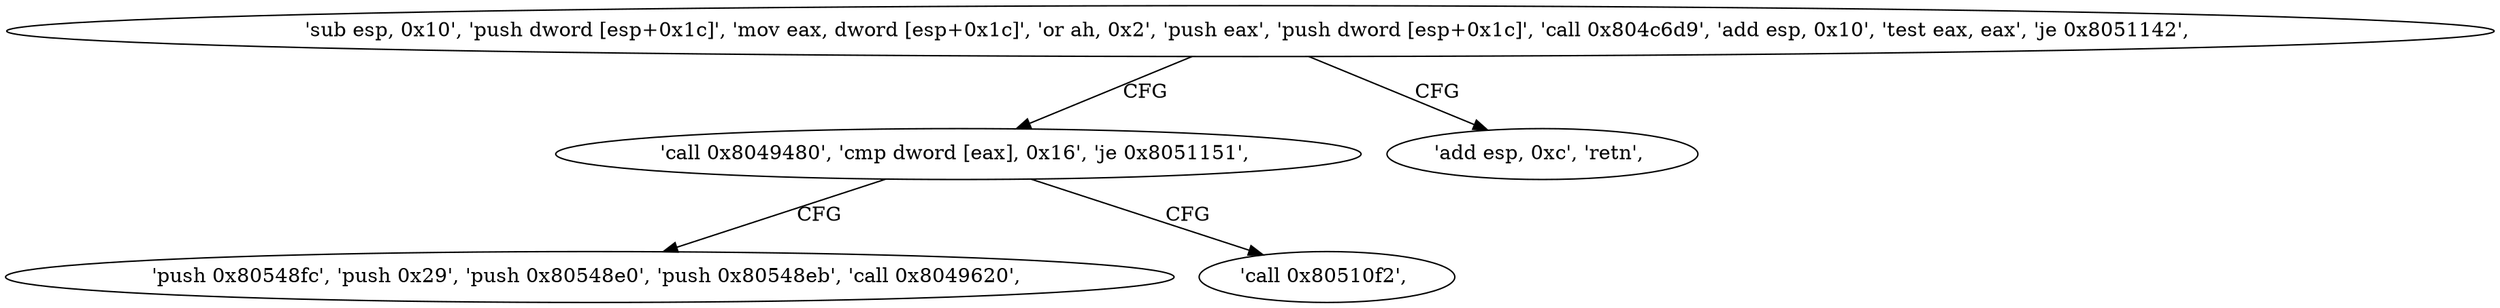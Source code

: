 digraph "func" {
"134549791" [label = "'sub esp, 0x10', 'push dword [esp+0x1c]', 'mov eax, dword [esp+0x1c]', 'or ah, 0x2', 'push eax', 'push dword [esp+0x1c]', 'call 0x804c6d9', 'add esp, 0x10', 'test eax, eax', 'je 0x8051142', " ]
"134549826" [label = "'call 0x8049480', 'cmp dword [eax], 0x16', 'je 0x8051151', " ]
"134549822" [label = "'add esp, 0xc', 'retn', " ]
"134549841" [label = "'push 0x80548fc', 'push 0x29', 'push 0x80548e0', 'push 0x80548eb', 'call 0x8049620', " ]
"134549836" [label = "'call 0x80510f2', " ]
"134549791" -> "134549826" [ label = "CFG" ]
"134549791" -> "134549822" [ label = "CFG" ]
"134549826" -> "134549841" [ label = "CFG" ]
"134549826" -> "134549836" [ label = "CFG" ]
}
